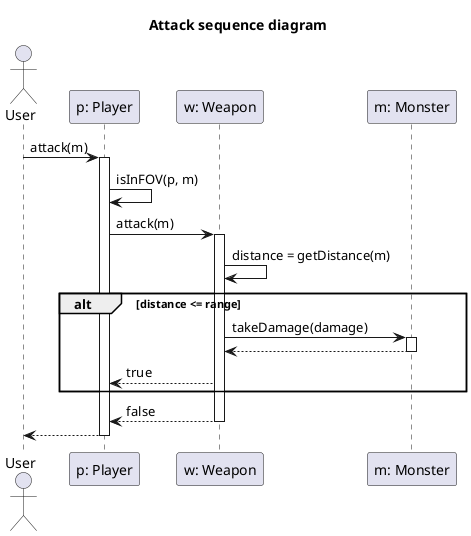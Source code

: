 @startuml Attack sequence diagram
title Attack sequence diagram

actor "User" as user
participant "p: Player" as player
participant "w: Weapon" as weapon
participant "m: Monster" as monster

user -> player : attack(m)
activate player
    player -> player : isInFOV(p, m)
    player -> weapon: attack(m)
    activate weapon
        weapon -> weapon: distance = getDistance(m)
        alt distance <= range
            weapon -> monster: takeDamage(damage)
            activate monster
                weapon <-- monster
            deactivate monster
            player <-- weapon: true
        end
        player <-- weapon: false
    deactivate weapon
    user <-- player
deactivate player

@enduml